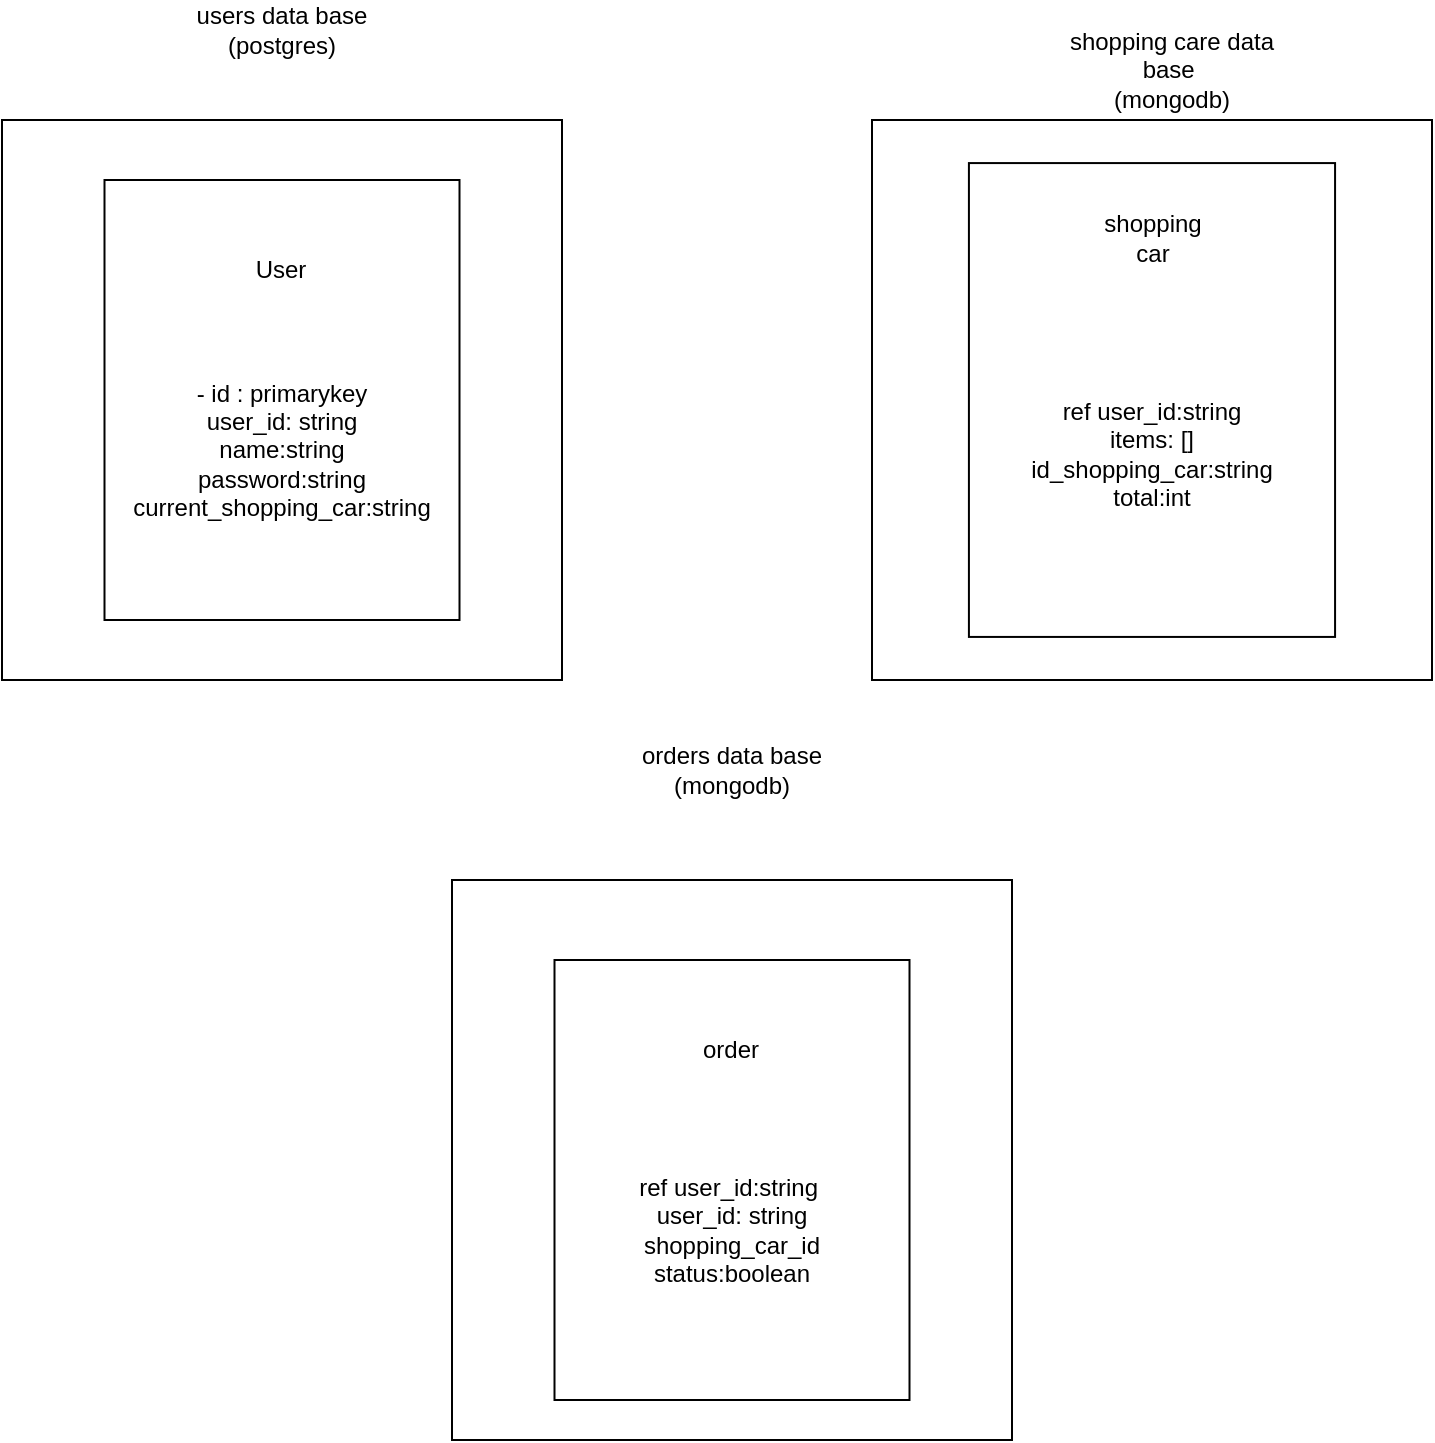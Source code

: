 <mxfile version="19.0.3" type="device"><diagram id="OBk-iY5fWWk8b94GCsk8" name="Página-1"><mxGraphModel dx="868" dy="553" grid="1" gridSize="10" guides="1" tooltips="1" connect="1" arrows="1" fold="1" page="1" pageScale="1" pageWidth="827" pageHeight="1169" math="0" shadow="0"><root><mxCell id="0"/><mxCell id="1" parent="0"/><mxCell id="JxeB3hY_Izl_vJycaEy4-1" value="" style="whiteSpace=wrap;html=1;aspect=fixed;" vertex="1" parent="1"><mxGeometry x="25" y="100" width="280" height="280" as="geometry"/></mxCell><mxCell id="JxeB3hY_Izl_vJycaEy4-3" value="users data base (postgres)" style="text;html=1;strokeColor=none;fillColor=none;align=center;verticalAlign=middle;whiteSpace=wrap;rounded=0;" vertex="1" parent="1"><mxGeometry x="110" y="40" width="110" height="30" as="geometry"/></mxCell><mxCell id="JxeB3hY_Izl_vJycaEy4-8" value="" style="group" vertex="1" connectable="0" parent="1"><mxGeometry x="76.25" y="130" width="177.5" height="220" as="geometry"/></mxCell><mxCell id="JxeB3hY_Izl_vJycaEy4-2" value="" style="rounded=0;whiteSpace=wrap;html=1;sketch=0;" vertex="1" parent="JxeB3hY_Izl_vJycaEy4-8"><mxGeometry width="177.5" height="220" as="geometry"/></mxCell><mxCell id="JxeB3hY_Izl_vJycaEy4-4" value="User" style="text;html=1;strokeColor=none;fillColor=none;align=center;verticalAlign=middle;whiteSpace=wrap;rounded=0;sketch=0;" vertex="1" parent="JxeB3hY_Izl_vJycaEy4-8"><mxGeometry x="52.026" y="30" width="73.448" height="30" as="geometry"/></mxCell><mxCell id="JxeB3hY_Izl_vJycaEy4-6" value="- id : primarykey&lt;br&gt;user_id: string&lt;br&gt;name:string&lt;br&gt;password:string&lt;br&gt;current_shopping_car:string" style="text;html=1;strokeColor=none;fillColor=none;align=center;verticalAlign=middle;whiteSpace=wrap;rounded=0;" vertex="1" parent="JxeB3hY_Izl_vJycaEy4-8"><mxGeometry x="33.664" y="70" width="110.172" height="130" as="geometry"/></mxCell><mxCell id="JxeB3hY_Izl_vJycaEy4-9" value="shopping care data base&amp;nbsp;&lt;br&gt;(mongodb)" style="text;html=1;strokeColor=none;fillColor=none;align=center;verticalAlign=middle;whiteSpace=wrap;rounded=0;sketch=0;" vertex="1" parent="1"><mxGeometry x="550" y="50" width="120" height="50" as="geometry"/></mxCell><mxCell id="JxeB3hY_Izl_vJycaEy4-10" value="" style="whiteSpace=wrap;html=1;aspect=fixed;" vertex="1" parent="1"><mxGeometry x="460" y="100" width="280" height="280" as="geometry"/></mxCell><mxCell id="JxeB3hY_Izl_vJycaEy4-11" value="" style="group" vertex="1" connectable="0" parent="JxeB3hY_Izl_vJycaEy4-10"><mxGeometry x="48.462" y="21.538" width="183.077" height="236.923" as="geometry"/></mxCell><mxCell id="JxeB3hY_Izl_vJycaEy4-12" value="" style="rounded=0;whiteSpace=wrap;html=1;sketch=0;" vertex="1" parent="JxeB3hY_Izl_vJycaEy4-11"><mxGeometry width="183.077" height="236.923" as="geometry"/></mxCell><mxCell id="JxeB3hY_Izl_vJycaEy4-13" value="shopping car" style="text;html=1;strokeColor=none;fillColor=none;align=center;verticalAlign=middle;whiteSpace=wrap;rounded=0;sketch=0;" vertex="1" parent="JxeB3hY_Izl_vJycaEy4-11"><mxGeometry x="59.231" y="21.538" width="64.615" height="32.308" as="geometry"/></mxCell><mxCell id="JxeB3hY_Izl_vJycaEy4-14" value="ref user_id:string&lt;br&gt;items: []&lt;br&gt;id_shopping_car:string&lt;br&gt;total:int" style="text;html=1;strokeColor=none;fillColor=none;align=center;verticalAlign=middle;whiteSpace=wrap;rounded=0;" vertex="1" parent="JxeB3hY_Izl_vJycaEy4-11"><mxGeometry x="23.563" y="75.385" width="135.962" height="140" as="geometry"/></mxCell><mxCell id="JxeB3hY_Izl_vJycaEy4-20" value="" style="whiteSpace=wrap;html=1;aspect=fixed;" vertex="1" parent="1"><mxGeometry x="250" y="480" width="280" height="280" as="geometry"/></mxCell><mxCell id="JxeB3hY_Izl_vJycaEy4-21" value="" style="group" vertex="1" connectable="0" parent="JxeB3hY_Izl_vJycaEy4-20"><mxGeometry x="51.25" y="40" width="177.5" height="220" as="geometry"/></mxCell><mxCell id="JxeB3hY_Izl_vJycaEy4-22" value="" style="rounded=0;whiteSpace=wrap;html=1;sketch=0;" vertex="1" parent="JxeB3hY_Izl_vJycaEy4-21"><mxGeometry width="177.5" height="220" as="geometry"/></mxCell><mxCell id="JxeB3hY_Izl_vJycaEy4-23" value="order" style="text;html=1;strokeColor=none;fillColor=none;align=center;verticalAlign=middle;whiteSpace=wrap;rounded=0;sketch=0;" vertex="1" parent="JxeB3hY_Izl_vJycaEy4-21"><mxGeometry x="52.026" y="30" width="73.448" height="30" as="geometry"/></mxCell><mxCell id="JxeB3hY_Izl_vJycaEy4-24" value="ref user_id:string&amp;nbsp;&lt;br&gt;user_id: string&lt;br&gt;shopping_car_id&lt;br&gt;status:boolean&lt;br&gt;" style="text;html=1;strokeColor=none;fillColor=none;align=center;verticalAlign=middle;whiteSpace=wrap;rounded=0;" vertex="1" parent="JxeB3hY_Izl_vJycaEy4-21"><mxGeometry x="33.664" y="70" width="110.172" height="130" as="geometry"/></mxCell><mxCell id="JxeB3hY_Izl_vJycaEy4-26" value="orders data base&lt;br&gt;(mongodb)" style="text;html=1;strokeColor=none;fillColor=none;align=center;verticalAlign=middle;whiteSpace=wrap;rounded=0;sketch=0;" vertex="1" parent="1"><mxGeometry x="330" y="400" width="120" height="50" as="geometry"/></mxCell></root></mxGraphModel></diagram></mxfile>